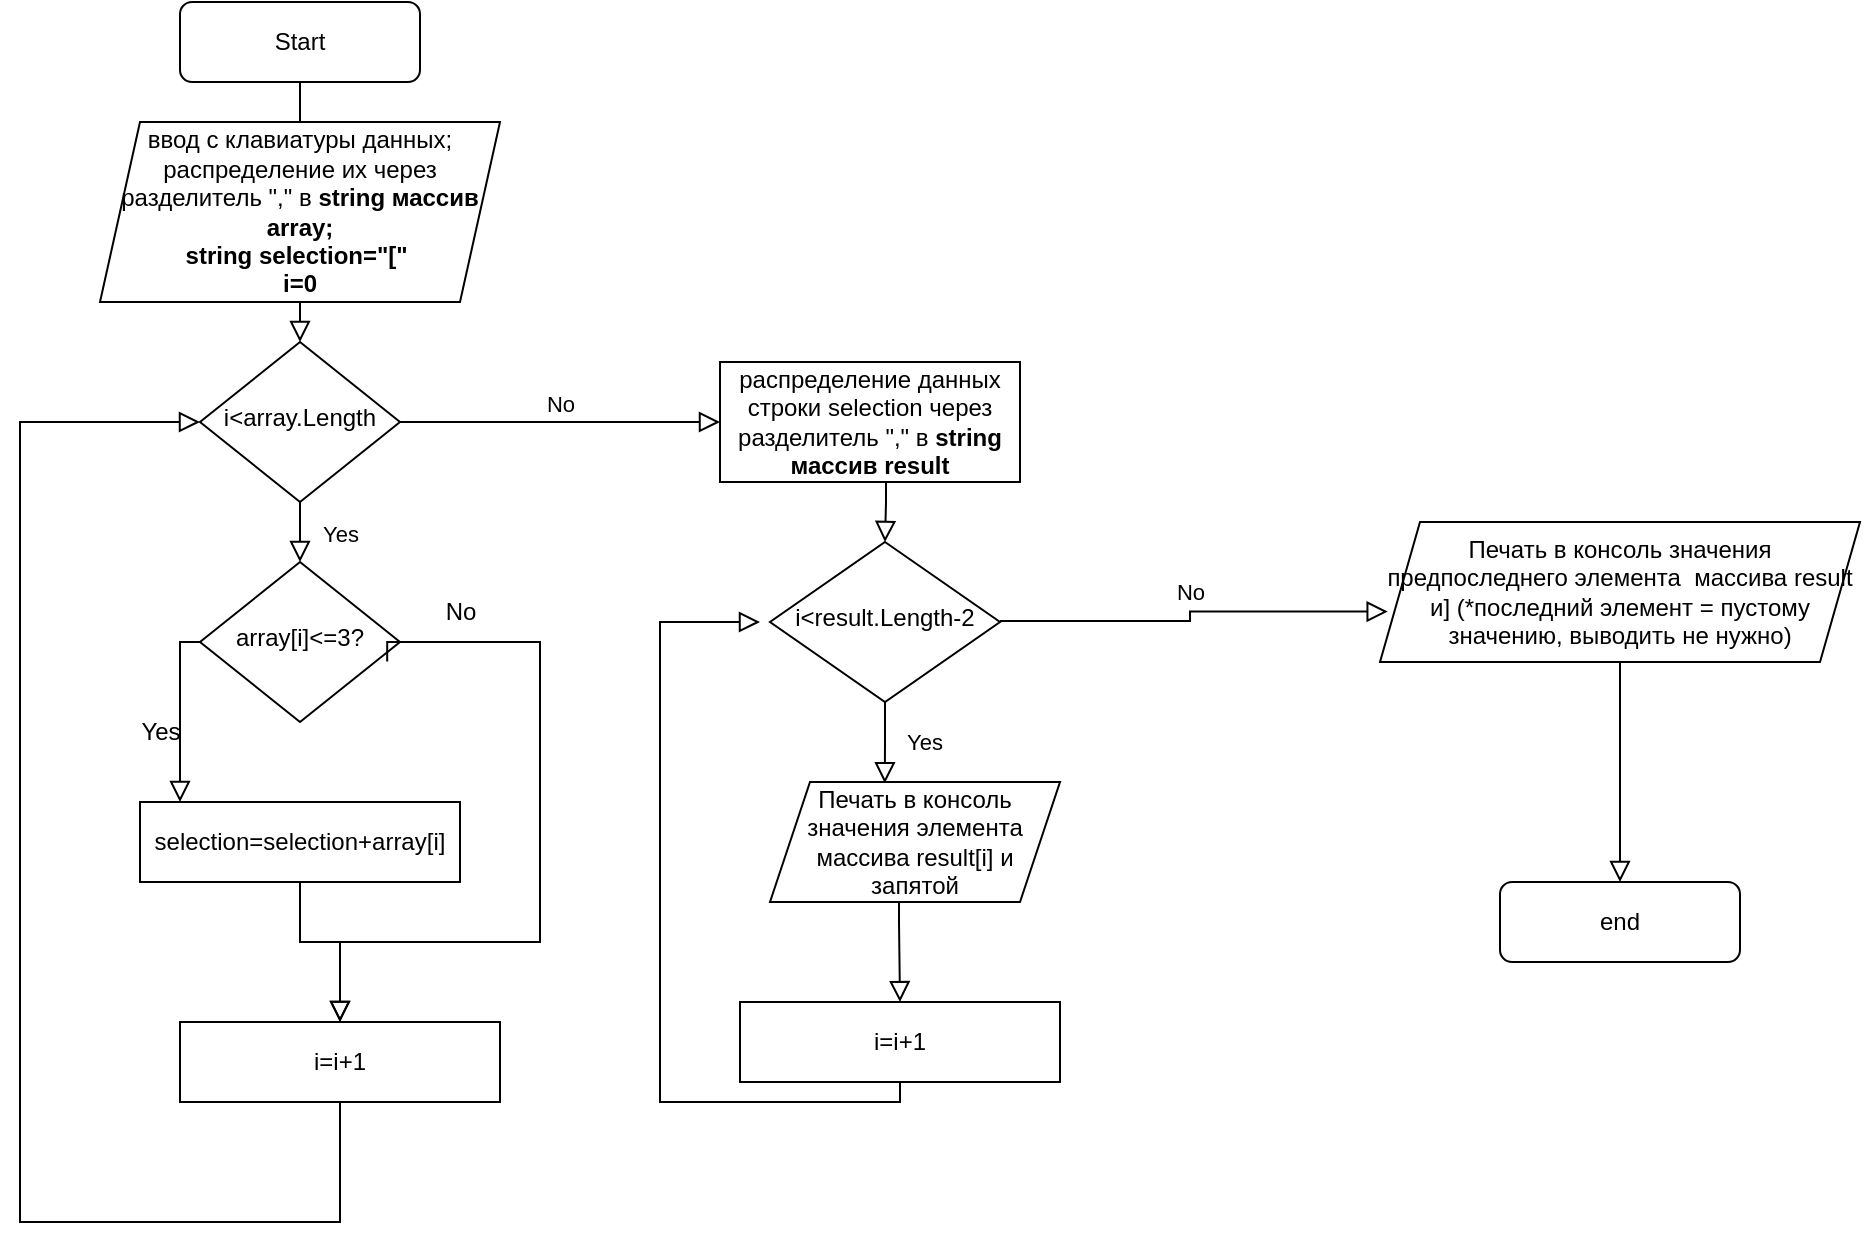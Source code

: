 <mxfile version="20.3.2" type="device"><diagram id="C5RBs43oDa-KdzZeNtuy" name="Page-1"><mxGraphModel dx="1038" dy="571" grid="1" gridSize="10" guides="1" tooltips="1" connect="1" arrows="1" fold="1" page="1" pageScale="1" pageWidth="827" pageHeight="1169" math="0" shadow="0"><root><mxCell id="WIyWlLk6GJQsqaUBKTNV-0"/><mxCell id="WIyWlLk6GJQsqaUBKTNV-1" parent="WIyWlLk6GJQsqaUBKTNV-0"/><mxCell id="WIyWlLk6GJQsqaUBKTNV-2" value="" style="rounded=0;html=1;jettySize=auto;orthogonalLoop=1;fontSize=11;endArrow=block;endFill=0;endSize=8;strokeWidth=1;shadow=0;labelBackgroundColor=none;edgeStyle=orthogonalEdgeStyle;" parent="WIyWlLk6GJQsqaUBKTNV-1" source="WIyWlLk6GJQsqaUBKTNV-3" target="WIyWlLk6GJQsqaUBKTNV-6" edge="1"><mxGeometry relative="1" as="geometry"/></mxCell><mxCell id="WIyWlLk6GJQsqaUBKTNV-3" value="Start" style="rounded=1;whiteSpace=wrap;html=1;fontSize=12;glass=0;strokeWidth=1;shadow=0;" parent="WIyWlLk6GJQsqaUBKTNV-1" vertex="1"><mxGeometry x="160" y="10" width="120" height="40" as="geometry"/></mxCell><mxCell id="WIyWlLk6GJQsqaUBKTNV-4" value="Yes" style="rounded=0;html=1;jettySize=auto;orthogonalLoop=1;fontSize=11;endArrow=block;endFill=0;endSize=8;strokeWidth=1;shadow=0;labelBackgroundColor=none;edgeStyle=orthogonalEdgeStyle;" parent="WIyWlLk6GJQsqaUBKTNV-1" source="WIyWlLk6GJQsqaUBKTNV-6" edge="1"><mxGeometry y="20" relative="1" as="geometry"><mxPoint as="offset"/><mxPoint x="220" y="290" as="targetPoint"/></mxGeometry></mxCell><mxCell id="WIyWlLk6GJQsqaUBKTNV-5" value="No" style="edgeStyle=orthogonalEdgeStyle;rounded=0;html=1;jettySize=auto;orthogonalLoop=1;fontSize=11;endArrow=block;endFill=0;endSize=8;strokeWidth=1;shadow=0;labelBackgroundColor=none;" parent="WIyWlLk6GJQsqaUBKTNV-1" source="WIyWlLk6GJQsqaUBKTNV-6" edge="1"><mxGeometry y="10" relative="1" as="geometry"><mxPoint as="offset"/><mxPoint x="430" y="220" as="targetPoint"/></mxGeometry></mxCell><mxCell id="WIyWlLk6GJQsqaUBKTNV-6" value="i&amp;lt;array.Length" style="rhombus;whiteSpace=wrap;html=1;shadow=0;fontFamily=Helvetica;fontSize=12;align=center;strokeWidth=1;spacing=6;spacingTop=-4;" parent="WIyWlLk6GJQsqaUBKTNV-1" vertex="1"><mxGeometry x="170" y="180" width="100" height="80" as="geometry"/></mxCell><mxCell id="WIyWlLk6GJQsqaUBKTNV-7" value="end" style="rounded=1;whiteSpace=wrap;html=1;fontSize=12;glass=0;strokeWidth=1;shadow=0;" parent="WIyWlLk6GJQsqaUBKTNV-1" vertex="1"><mxGeometry x="820" y="450" width="120" height="40" as="geometry"/></mxCell><mxCell id="WIyWlLk6GJQsqaUBKTNV-8" value="" style="rounded=0;html=1;jettySize=auto;orthogonalLoop=1;fontSize=11;endArrow=block;endFill=0;endSize=8;strokeWidth=1;shadow=0;labelBackgroundColor=none;edgeStyle=orthogonalEdgeStyle;exitX=0;exitY=0.5;exitDx=0;exitDy=0;" parent="WIyWlLk6GJQsqaUBKTNV-1" source="Y7kuzskqJxKAzdek4S6u-4" target="Y7kuzskqJxKAzdek4S6u-5" edge="1"><mxGeometry x="0.333" y="20" relative="1" as="geometry"><mxPoint as="offset"/><mxPoint x="220" y="370" as="sourcePoint"/><mxPoint x="220" y="430" as="targetPoint"/><Array as="points"><mxPoint x="160" y="330"/></Array></mxGeometry></mxCell><mxCell id="Y7kuzskqJxKAzdek4S6u-1" value="ввод с клавиатуры данных;&lt;br&gt;распределение их через разделитель &quot;,&quot; в &lt;b&gt;string массив&lt;/b&gt; &lt;b&gt;array;&lt;br&gt;string selection=&quot;[&quot;&amp;nbsp;&lt;br&gt;i=0&lt;br&gt;&lt;/b&gt;" style="shape=parallelogram;perimeter=parallelogramPerimeter;whiteSpace=wrap;html=1;fixedSize=1;" vertex="1" parent="WIyWlLk6GJQsqaUBKTNV-1"><mxGeometry x="120" y="70" width="200" height="90" as="geometry"/></mxCell><mxCell id="Y7kuzskqJxKAzdek4S6u-4" value="array[i]&amp;lt;=3?" style="rhombus;whiteSpace=wrap;html=1;shadow=0;fontFamily=Helvetica;fontSize=12;align=center;strokeWidth=1;spacing=6;spacingTop=-4;" vertex="1" parent="WIyWlLk6GJQsqaUBKTNV-1"><mxGeometry x="170" y="290" width="100" height="80" as="geometry"/></mxCell><mxCell id="Y7kuzskqJxKAzdek4S6u-5" value="selection=selection+array[i]&lt;br&gt;" style="rounded=0;whiteSpace=wrap;html=1;" vertex="1" parent="WIyWlLk6GJQsqaUBKTNV-1"><mxGeometry x="140" y="410" width="160" height="40" as="geometry"/></mxCell><mxCell id="Y7kuzskqJxKAzdek4S6u-6" value="i=i+1" style="rounded=0;whiteSpace=wrap;html=1;" vertex="1" parent="WIyWlLk6GJQsqaUBKTNV-1"><mxGeometry x="160" y="520" width="160" height="40" as="geometry"/></mxCell><mxCell id="Y7kuzskqJxKAzdek4S6u-7" value="Yes" style="text;html=1;align=center;verticalAlign=middle;resizable=0;points=[];autosize=1;strokeColor=none;fillColor=none;" vertex="1" parent="WIyWlLk6GJQsqaUBKTNV-1"><mxGeometry x="130" y="360" width="40" height="30" as="geometry"/></mxCell><mxCell id="Y7kuzskqJxKAzdek4S6u-14" value="" style="rounded=0;html=1;jettySize=auto;orthogonalLoop=1;fontSize=11;endArrow=block;endFill=0;endSize=8;strokeWidth=1;shadow=0;labelBackgroundColor=none;edgeStyle=orthogonalEdgeStyle;exitX=0.936;exitY=0.622;exitDx=0;exitDy=0;entryX=0.5;entryY=0;entryDx=0;entryDy=0;startArrow=none;exitPerimeter=0;" edge="1" parent="WIyWlLk6GJQsqaUBKTNV-1" source="Y7kuzskqJxKAzdek4S6u-4" target="Y7kuzskqJxKAzdek4S6u-6"><mxGeometry x="0.333" y="20" relative="1" as="geometry"><mxPoint as="offset"/><mxPoint x="320" y="345" as="sourcePoint"/><mxPoint x="240" y="530" as="targetPoint"/><Array as="points"><mxPoint x="264" y="330"/><mxPoint x="340" y="330"/><mxPoint x="340" y="480"/><mxPoint x="240" y="480"/></Array></mxGeometry></mxCell><mxCell id="Y7kuzskqJxKAzdek4S6u-15" value="" style="rounded=0;html=1;jettySize=auto;orthogonalLoop=1;fontSize=11;endArrow=block;endFill=0;endSize=8;strokeWidth=1;shadow=0;labelBackgroundColor=none;edgeStyle=orthogonalEdgeStyle;" edge="1" parent="WIyWlLk6GJQsqaUBKTNV-1" source="Y7kuzskqJxKAzdek4S6u-5"><mxGeometry x="0.333" y="20" relative="1" as="geometry"><mxPoint as="offset"/><mxPoint x="240" y="470" as="sourcePoint"/><mxPoint x="240" y="520" as="targetPoint"/><Array as="points"><mxPoint x="220" y="480"/><mxPoint x="240" y="480"/></Array></mxGeometry></mxCell><mxCell id="Y7kuzskqJxKAzdek4S6u-17" value="" style="rounded=0;html=1;jettySize=auto;orthogonalLoop=1;fontSize=11;endArrow=block;endFill=0;endSize=8;strokeWidth=1;shadow=0;labelBackgroundColor=none;edgeStyle=orthogonalEdgeStyle;exitX=1;exitY=0.5;exitDx=0;exitDy=0;entryX=0;entryY=0.5;entryDx=0;entryDy=0;" edge="1" parent="WIyWlLk6GJQsqaUBKTNV-1" target="WIyWlLk6GJQsqaUBKTNV-6"><mxGeometry x="0.333" y="20" relative="1" as="geometry"><mxPoint as="offset"/><mxPoint x="240" y="560" as="sourcePoint"/><mxPoint x="60" y="200" as="targetPoint"/><Array as="points"><mxPoint x="240" y="620"/><mxPoint x="80" y="620"/><mxPoint x="80" y="220"/></Array></mxGeometry></mxCell><mxCell id="Y7kuzskqJxKAzdek4S6u-18" value="распределение данных строки selection через разделитель &quot;,&quot; в&amp;nbsp;&lt;b&gt;string массив&lt;/b&gt;&amp;nbsp;&lt;b&gt;result&lt;/b&gt;" style="rounded=0;whiteSpace=wrap;html=1;" vertex="1" parent="WIyWlLk6GJQsqaUBKTNV-1"><mxGeometry x="430" y="190" width="150" height="60" as="geometry"/></mxCell><mxCell id="Y7kuzskqJxKAzdek4S6u-20" value="i&amp;lt;result.Length-2" style="rhombus;whiteSpace=wrap;html=1;shadow=0;fontFamily=Helvetica;fontSize=12;align=center;strokeWidth=1;spacing=6;spacingTop=-4;" vertex="1" parent="WIyWlLk6GJQsqaUBKTNV-1"><mxGeometry x="455" y="280" width="115" height="80" as="geometry"/></mxCell><mxCell id="Y7kuzskqJxKAzdek4S6u-24" value="Печать в консоль значения элемента массива result[i] и запятой" style="shape=parallelogram;perimeter=parallelogramPerimeter;whiteSpace=wrap;html=1;fixedSize=1;" vertex="1" parent="WIyWlLk6GJQsqaUBKTNV-1"><mxGeometry x="455" y="400" width="145" height="60" as="geometry"/></mxCell><mxCell id="Y7kuzskqJxKAzdek4S6u-25" value="i=i+1" style="rounded=0;whiteSpace=wrap;html=1;" vertex="1" parent="WIyWlLk6GJQsqaUBKTNV-1"><mxGeometry x="440" y="510" width="160" height="40" as="geometry"/></mxCell><mxCell id="Y7kuzskqJxKAzdek4S6u-26" value="Печать в консоль значения предпоследнего элемента&amp;nbsp; массива result и] (*последний элемент = пустому значению, выводить не нужно)" style="shape=parallelogram;perimeter=parallelogramPerimeter;whiteSpace=wrap;html=1;fixedSize=1;" vertex="1" parent="WIyWlLk6GJQsqaUBKTNV-1"><mxGeometry x="760" y="270" width="240" height="70" as="geometry"/></mxCell><mxCell id="Y7kuzskqJxKAzdek4S6u-31" value="" style="rounded=0;html=1;jettySize=auto;orthogonalLoop=1;fontSize=11;endArrow=block;endFill=0;endSize=8;strokeWidth=1;shadow=0;labelBackgroundColor=none;edgeStyle=orthogonalEdgeStyle;exitX=0.5;exitY=1;exitDx=0;exitDy=0;" edge="1" parent="WIyWlLk6GJQsqaUBKTNV-1" source="Y7kuzskqJxKAzdek4S6u-25"><mxGeometry x="0.333" y="20" relative="1" as="geometry"><mxPoint as="offset"/><mxPoint x="670" y="550" as="sourcePoint"/><mxPoint x="450" y="320" as="targetPoint"/><Array as="points"><mxPoint x="520" y="560"/><mxPoint x="400" y="560"/><mxPoint x="400" y="320"/></Array></mxGeometry></mxCell><mxCell id="Y7kuzskqJxKAzdek4S6u-42" value="" style="rounded=0;html=1;jettySize=auto;orthogonalLoop=1;fontSize=11;endArrow=block;endFill=0;endSize=8;strokeWidth=1;shadow=0;labelBackgroundColor=none;edgeStyle=orthogonalEdgeStyle;entryX=0.5;entryY=0;entryDx=0;entryDy=0;exitX=0.5;exitY=1;exitDx=0;exitDy=0;" edge="1" parent="WIyWlLk6GJQsqaUBKTNV-1" source="Y7kuzskqJxKAzdek4S6u-26" target="WIyWlLk6GJQsqaUBKTNV-7"><mxGeometry relative="1" as="geometry"><mxPoint x="529.5" y="560" as="sourcePoint"/><mxPoint x="530" y="600" as="targetPoint"/><Array as="points"/></mxGeometry></mxCell><mxCell id="Y7kuzskqJxKAzdek4S6u-44" value="" style="rounded=0;html=1;jettySize=auto;orthogonalLoop=1;fontSize=11;endArrow=block;endFill=0;endSize=8;strokeWidth=1;shadow=0;labelBackgroundColor=none;edgeStyle=orthogonalEdgeStyle;entryX=0.5;entryY=0;entryDx=0;entryDy=0;exitX=0.5;exitY=1;exitDx=0;exitDy=0;" edge="1" parent="WIyWlLk6GJQsqaUBKTNV-1" source="Y7kuzskqJxKAzdek4S6u-18" target="Y7kuzskqJxKAzdek4S6u-20"><mxGeometry relative="1" as="geometry"><mxPoint x="530" y="670" as="sourcePoint"/><mxPoint x="530" y="700" as="targetPoint"/><Array as="points"><mxPoint x="513" y="250"/><mxPoint x="513" y="260"/></Array></mxGeometry></mxCell><mxCell id="Y7kuzskqJxKAzdek4S6u-48" value="No" style="text;html=1;align=center;verticalAlign=middle;resizable=0;points=[];autosize=1;strokeColor=none;fillColor=none;" vertex="1" parent="WIyWlLk6GJQsqaUBKTNV-1"><mxGeometry x="280" y="300" width="40" height="30" as="geometry"/></mxCell><mxCell id="Y7kuzskqJxKAzdek4S6u-54" value="Yes" style="rounded=0;html=1;jettySize=auto;orthogonalLoop=1;fontSize=11;endArrow=block;endFill=0;endSize=8;strokeWidth=1;shadow=0;labelBackgroundColor=none;edgeStyle=orthogonalEdgeStyle;exitX=0.5;exitY=1;exitDx=0;exitDy=0;entryX=0.396;entryY=0.01;entryDx=0;entryDy=0;entryPerimeter=0;" edge="1" parent="WIyWlLk6GJQsqaUBKTNV-1" source="Y7kuzskqJxKAzdek4S6u-20" target="Y7kuzskqJxKAzdek4S6u-24"><mxGeometry y="20" relative="1" as="geometry"><mxPoint as="offset"/><mxPoint x="230" y="270" as="sourcePoint"/><mxPoint x="230" y="300" as="targetPoint"/></mxGeometry></mxCell><mxCell id="Y7kuzskqJxKAzdek4S6u-55" value="No" style="edgeStyle=orthogonalEdgeStyle;rounded=0;html=1;jettySize=auto;orthogonalLoop=1;fontSize=11;endArrow=block;endFill=0;endSize=8;strokeWidth=1;shadow=0;labelBackgroundColor=none;entryX=0.016;entryY=0.64;entryDx=0;entryDy=0;entryPerimeter=0;" edge="1" parent="WIyWlLk6GJQsqaUBKTNV-1" target="Y7kuzskqJxKAzdek4S6u-26"><mxGeometry y="10" relative="1" as="geometry"><mxPoint as="offset"/><mxPoint x="570" y="319.47" as="sourcePoint"/><mxPoint x="730" y="319.47" as="targetPoint"/><Array as="points"><mxPoint x="665" y="320"/><mxPoint x="665" y="315"/></Array></mxGeometry></mxCell><mxCell id="Y7kuzskqJxKAzdek4S6u-60" value="" style="rounded=0;html=1;jettySize=auto;orthogonalLoop=1;fontSize=11;endArrow=block;endFill=0;endSize=8;strokeWidth=1;shadow=0;labelBackgroundColor=none;edgeStyle=orthogonalEdgeStyle;exitX=0.5;exitY=1;exitDx=0;exitDy=0;" edge="1" parent="WIyWlLk6GJQsqaUBKTNV-1"><mxGeometry relative="1" as="geometry"><mxPoint x="519.5" y="460" as="sourcePoint"/><mxPoint x="520" y="510" as="targetPoint"/><Array as="points"><mxPoint x="520" y="470"/><mxPoint x="520" y="470"/></Array></mxGeometry></mxCell></root></mxGraphModel></diagram></mxfile>